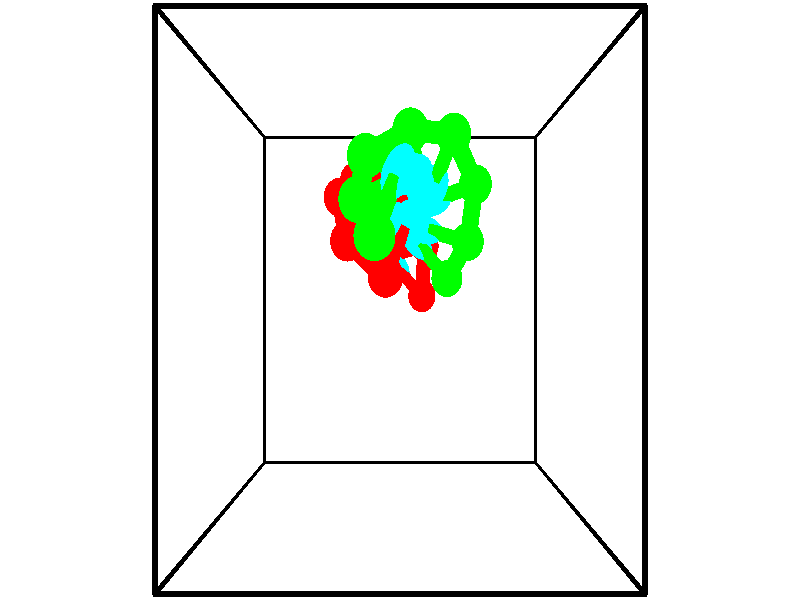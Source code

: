 // switches for output
#declare DRAW_BASES = 1; // possible values are 0, 1; only relevant for DNA ribbons
#declare DRAW_BASES_TYPE = 3; // possible values are 1, 2, 3; only relevant for DNA ribbons
#declare DRAW_FOG = 0; // set to 1 to enable fog

#include "colors.inc"

#include "transforms.inc"
background { rgb <1, 1, 1>}

#default {
   normal{
       ripples 0.25
       frequency 0.20
       turbulence 0.2
       lambda 5
   }
	finish {
		phong 0.1
		phong_size 40.
	}
}

// original window dimensions: 1024x640


// camera settings

camera {
	sky <-0, 1, 0>
	up <-0, 1, 0>
	right 1.6 * <1, 0, 0>
	location <2.5, 2.5, 11.1562>
	look_at <2.5, 2.5, 2.5>
	direction <0, 0, -8.6562>
	angle 67.0682
}


# declare cpy_camera_pos = <2.5, 2.5, 11.1562>;
# if (DRAW_FOG = 1)
fog {
	fog_type 2
	up vnormalize(cpy_camera_pos)
	color rgbt<1,1,1,0.3>
	distance 1e-5
	fog_alt 3e-3
	fog_offset 4
}
# end


// LIGHTS

# declare lum = 6;
global_settings {
	ambient_light rgb lum * <0.05, 0.05, 0.05>
	max_trace_level 15
}# declare cpy_direct_light_amount = 0.25;
light_source
{	1000 * <-1, -1, 1>,
	rgb lum * cpy_direct_light_amount
	parallel
}

light_source
{	1000 * <1, 1, -1>,
	rgb lum * cpy_direct_light_amount
	parallel
}

// strand 0

// nucleotide -1

// particle -1
sphere {
	<2.902162, 2.562489, 0.047617> 0.250000
	pigment { color rgbt <1,0,0,0> }
	no_shadow
}
cylinder {
	<2.635078, 2.817581, -0.105988>,  <2.474828, 2.970636, -0.198150>, 0.100000
	pigment { color rgbt <1,0,0,0> }
	no_shadow
}
cylinder {
	<2.635078, 2.817581, -0.105988>,  <2.902162, 2.562489, 0.047617>, 0.100000
	pigment { color rgbt <1,0,0,0> }
	no_shadow
}

// particle -1
sphere {
	<2.635078, 2.817581, -0.105988> 0.100000
	pigment { color rgbt <1,0,0,0> }
	no_shadow
}
sphere {
	0, 1
	scale<0.080000,0.200000,0.300000>
	matrix <-0.272673, 0.270479, 0.923304,
		0.692686, 0.721208, -0.006710,
		-0.667710, 0.637730, -0.384011,
		2.434766, 3.008900, -0.221191>
	pigment { color rgbt <0,1,1,0> }
	no_shadow
}
cylinder {
	<2.948331, 3.314252, 0.218251>,  <2.902162, 2.562489, 0.047617>, 0.130000
	pigment { color rgbt <1,0,0,0> }
	no_shadow
}

// nucleotide -1

// particle -1
sphere {
	<2.948331, 3.314252, 0.218251> 0.250000
	pigment { color rgbt <1,0,0,0> }
	no_shadow
}
cylinder {
	<2.560539, 3.225044, 0.177513>,  <2.327864, 3.171520, 0.153071>, 0.100000
	pigment { color rgbt <1,0,0,0> }
	no_shadow
}
cylinder {
	<2.560539, 3.225044, 0.177513>,  <2.948331, 3.314252, 0.218251>, 0.100000
	pigment { color rgbt <1,0,0,0> }
	no_shadow
}

// particle -1
sphere {
	<2.560539, 3.225044, 0.177513> 0.100000
	pigment { color rgbt <1,0,0,0> }
	no_shadow
}
sphere {
	0, 1
	scale<0.080000,0.200000,0.300000>
	matrix <-0.197161, 0.462269, 0.864543,
		-0.145731, 0.858236, -0.492132,
		-0.969479, -0.223020, -0.101844,
		2.269696, 3.158138, 0.146960>
	pigment { color rgbt <0,1,1,0> }
	no_shadow
}
cylinder {
	<2.595630, 3.986888, 0.173471>,  <2.948331, 3.314252, 0.218251>, 0.130000
	pigment { color rgbt <1,0,0,0> }
	no_shadow
}

// nucleotide -1

// particle -1
sphere {
	<2.595630, 3.986888, 0.173471> 0.250000
	pigment { color rgbt <1,0,0,0> }
	no_shadow
}
cylinder {
	<2.401001, 3.670410, 0.321663>,  <2.284223, 3.480523, 0.410578>, 0.100000
	pigment { color rgbt <1,0,0,0> }
	no_shadow
}
cylinder {
	<2.401001, 3.670410, 0.321663>,  <2.595630, 3.986888, 0.173471>, 0.100000
	pigment { color rgbt <1,0,0,0> }
	no_shadow
}

// particle -1
sphere {
	<2.401001, 3.670410, 0.321663> 0.100000
	pigment { color rgbt <1,0,0,0> }
	no_shadow
}
sphere {
	0, 1
	scale<0.080000,0.200000,0.300000>
	matrix <-0.052013, 0.449549, 0.891740,
		-0.872090, 0.414627, -0.259891,
		-0.486573, -0.791196, 0.370481,
		2.255029, 3.433052, 0.432807>
	pigment { color rgbt <0,1,1,0> }
	no_shadow
}
cylinder {
	<2.080220, 4.250356, 0.636202>,  <2.595630, 3.986888, 0.173470>, 0.130000
	pigment { color rgbt <1,0,0,0> }
	no_shadow
}

// nucleotide -1

// particle -1
sphere {
	<2.080220, 4.250356, 0.636202> 0.250000
	pigment { color rgbt <1,0,0,0> }
	no_shadow
}
cylinder {
	<2.187424, 3.884087, 0.756012>,  <2.251746, 3.664325, 0.827898>, 0.100000
	pigment { color rgbt <1,0,0,0> }
	no_shadow
}
cylinder {
	<2.187424, 3.884087, 0.756012>,  <2.080220, 4.250356, 0.636202>, 0.100000
	pigment { color rgbt <1,0,0,0> }
	no_shadow
}

// particle -1
sphere {
	<2.187424, 3.884087, 0.756012> 0.100000
	pigment { color rgbt <1,0,0,0> }
	no_shadow
}
sphere {
	0, 1
	scale<0.080000,0.200000,0.300000>
	matrix <-0.183798, 0.256592, 0.948883,
		-0.945722, -0.309361, -0.099530,
		0.268008, -0.915673, 0.299525,
		2.267826, 3.609385, 0.845869>
	pigment { color rgbt <0,1,1,0> }
	no_shadow
}
cylinder {
	<1.770819, 4.122424, 1.297268>,  <2.080220, 4.250356, 0.636202>, 0.130000
	pigment { color rgbt <1,0,0,0> }
	no_shadow
}

// nucleotide -1

// particle -1
sphere {
	<1.770819, 4.122424, 1.297268> 0.250000
	pigment { color rgbt <1,0,0,0> }
	no_shadow
}
cylinder {
	<2.074432, 3.862823, 1.317932>,  <2.256600, 3.707063, 1.330331>, 0.100000
	pigment { color rgbt <1,0,0,0> }
	no_shadow
}
cylinder {
	<2.074432, 3.862823, 1.317932>,  <1.770819, 4.122424, 1.297268>, 0.100000
	pigment { color rgbt <1,0,0,0> }
	no_shadow
}

// particle -1
sphere {
	<2.074432, 3.862823, 1.317932> 0.100000
	pigment { color rgbt <1,0,0,0> }
	no_shadow
}
sphere {
	0, 1
	scale<0.080000,0.200000,0.300000>
	matrix <0.032614, 0.117154, 0.992578,
		-0.650236, -0.751714, 0.110090,
		0.759032, -0.649000, 0.051661,
		2.302142, 3.668123, 1.333430>
	pigment { color rgbt <0,1,1,0> }
	no_shadow
}
cylinder {
	<1.577131, 3.816377, 1.854537>,  <1.770819, 4.122424, 1.297268>, 0.130000
	pigment { color rgbt <1,0,0,0> }
	no_shadow
}

// nucleotide -1

// particle -1
sphere {
	<1.577131, 3.816377, 1.854537> 0.250000
	pigment { color rgbt <1,0,0,0> }
	no_shadow
}
cylinder {
	<1.947906, 3.673477, 1.808655>,  <2.170372, 3.587738, 1.781125>, 0.100000
	pigment { color rgbt <1,0,0,0> }
	no_shadow
}
cylinder {
	<1.947906, 3.673477, 1.808655>,  <1.577131, 3.816377, 1.854537>, 0.100000
	pigment { color rgbt <1,0,0,0> }
	no_shadow
}

// particle -1
sphere {
	<1.947906, 3.673477, 1.808655> 0.100000
	pigment { color rgbt <1,0,0,0> }
	no_shadow
}
sphere {
	0, 1
	scale<0.080000,0.200000,0.300000>
	matrix <0.087382, -0.091768, 0.991939,
		-0.364895, -0.929490, -0.053847,
		0.926939, -0.357249, -0.114707,
		2.225988, 3.566303, 1.774243>
	pigment { color rgbt <0,1,1,0> }
	no_shadow
}
cylinder {
	<1.725964, 3.221199, 2.296306>,  <1.577131, 3.816377, 1.854537>, 0.130000
	pigment { color rgbt <1,0,0,0> }
	no_shadow
}

// nucleotide -1

// particle -1
sphere {
	<1.725964, 3.221199, 2.296306> 0.250000
	pigment { color rgbt <1,0,0,0> }
	no_shadow
}
cylinder {
	<2.085800, 3.379776, 2.223015>,  <2.301702, 3.474922, 2.179040>, 0.100000
	pigment { color rgbt <1,0,0,0> }
	no_shadow
}
cylinder {
	<2.085800, 3.379776, 2.223015>,  <1.725964, 3.221199, 2.296306>, 0.100000
	pigment { color rgbt <1,0,0,0> }
	no_shadow
}

// particle -1
sphere {
	<2.085800, 3.379776, 2.223015> 0.100000
	pigment { color rgbt <1,0,0,0> }
	no_shadow
}
sphere {
	0, 1
	scale<0.080000,0.200000,0.300000>
	matrix <0.236229, -0.088820, 0.967630,
		0.367335, -0.913753, -0.173553,
		0.899589, 0.396443, -0.183228,
		2.355677, 3.498709, 2.168046>
	pigment { color rgbt <0,1,1,0> }
	no_shadow
}
cylinder {
	<2.296405, 2.776849, 2.691918>,  <1.725964, 3.221199, 2.296306>, 0.130000
	pigment { color rgbt <1,0,0,0> }
	no_shadow
}

// nucleotide -1

// particle -1
sphere {
	<2.296405, 2.776849, 2.691918> 0.250000
	pigment { color rgbt <1,0,0,0> }
	no_shadow
}
cylinder {
	<2.458168, 3.138054, 2.633919>,  <2.555226, 3.354777, 2.599119>, 0.100000
	pigment { color rgbt <1,0,0,0> }
	no_shadow
}
cylinder {
	<2.458168, 3.138054, 2.633919>,  <2.296405, 2.776849, 2.691918>, 0.100000
	pigment { color rgbt <1,0,0,0> }
	no_shadow
}

// particle -1
sphere {
	<2.458168, 3.138054, 2.633919> 0.100000
	pigment { color rgbt <1,0,0,0> }
	no_shadow
}
sphere {
	0, 1
	scale<0.080000,0.200000,0.300000>
	matrix <0.319375, 0.009124, 0.947584,
		0.857002, -0.429519, -0.284710,
		0.404408, 0.903011, -0.144998,
		2.579491, 3.408957, 2.590420>
	pigment { color rgbt <0,1,1,0> }
	no_shadow
}
// strand 1

// nucleotide -1

// particle -1
sphere {
	<2.196303, 3.136448, 3.965730> 0.250000
	pigment { color rgbt <0,1,0,0> }
	no_shadow
}
cylinder {
	<2.356705, 3.502792, 3.957787>,  <2.452946, 3.722599, 3.953020>, 0.100000
	pigment { color rgbt <0,1,0,0> }
	no_shadow
}
cylinder {
	<2.356705, 3.502792, 3.957787>,  <2.196303, 3.136448, 3.965730>, 0.100000
	pigment { color rgbt <0,1,0,0> }
	no_shadow
}

// particle -1
sphere {
	<2.356705, 3.502792, 3.957787> 0.100000
	pigment { color rgbt <0,1,0,0> }
	no_shadow
}
sphere {
	0, 1
	scale<0.080000,0.200000,0.300000>
	matrix <0.312269, -0.157041, -0.936924,
		-0.861210, 0.369510, -0.348969,
		0.401005, 0.915861, -0.019859,
		2.477006, 3.777551, 3.951829>
	pigment { color rgbt <0,1,1,0> }
	no_shadow
}
cylinder {
	<1.968265, 3.564036, 3.492273>,  <2.196303, 3.136448, 3.965730>, 0.130000
	pigment { color rgbt <0,1,0,0> }
	no_shadow
}

// nucleotide -1

// particle -1
sphere {
	<1.968265, 3.564036, 3.492273> 0.250000
	pigment { color rgbt <0,1,0,0> }
	no_shadow
}
cylinder {
	<2.337700, 3.703964, 3.555023>,  <2.559361, 3.787921, 3.592673>, 0.100000
	pigment { color rgbt <0,1,0,0> }
	no_shadow
}
cylinder {
	<2.337700, 3.703964, 3.555023>,  <1.968265, 3.564036, 3.492273>, 0.100000
	pigment { color rgbt <0,1,0,0> }
	no_shadow
}

// particle -1
sphere {
	<2.337700, 3.703964, 3.555023> 0.100000
	pigment { color rgbt <0,1,0,0> }
	no_shadow
}
sphere {
	0, 1
	scale<0.080000,0.200000,0.300000>
	matrix <0.126954, 0.107039, -0.986116,
		-0.361756, 0.930682, 0.054449,
		0.923588, 0.349821, 0.156876,
		2.614776, 3.808910, 3.602086>
	pigment { color rgbt <0,1,1,0> }
	no_shadow
}
cylinder {
	<2.040966, 4.105144, 3.087673>,  <1.968265, 3.564036, 3.492273>, 0.130000
	pigment { color rgbt <0,1,0,0> }
	no_shadow
}

// nucleotide -1

// particle -1
sphere {
	<2.040966, 4.105144, 3.087673> 0.250000
	pigment { color rgbt <0,1,0,0> }
	no_shadow
}
cylinder {
	<2.395782, 3.950790, 3.189064>,  <2.608672, 3.858178, 3.249898>, 0.100000
	pigment { color rgbt <0,1,0,0> }
	no_shadow
}
cylinder {
	<2.395782, 3.950790, 3.189064>,  <2.040966, 4.105144, 3.087673>, 0.100000
	pigment { color rgbt <0,1,0,0> }
	no_shadow
}

// particle -1
sphere {
	<2.395782, 3.950790, 3.189064> 0.100000
	pigment { color rgbt <0,1,0,0> }
	no_shadow
}
sphere {
	0, 1
	scale<0.080000,0.200000,0.300000>
	matrix <0.250670, -0.058516, -0.966303,
		0.387713, 0.920689, 0.044824,
		0.887042, -0.385884, 0.253477,
		2.661895, 3.835025, 3.265107>
	pigment { color rgbt <0,1,1,0> }
	no_shadow
}
cylinder {
	<2.642551, 4.445755, 2.865465>,  <2.040966, 4.105144, 3.087673>, 0.130000
	pigment { color rgbt <0,1,0,0> }
	no_shadow
}

// nucleotide -1

// particle -1
sphere {
	<2.642551, 4.445755, 2.865465> 0.250000
	pigment { color rgbt <0,1,0,0> }
	no_shadow
}
cylinder {
	<2.723152, 4.054291, 2.881561>,  <2.771513, 3.819412, 2.891219>, 0.100000
	pigment { color rgbt <0,1,0,0> }
	no_shadow
}
cylinder {
	<2.723152, 4.054291, 2.881561>,  <2.642551, 4.445755, 2.865465>, 0.100000
	pigment { color rgbt <0,1,0,0> }
	no_shadow
}

// particle -1
sphere {
	<2.723152, 4.054291, 2.881561> 0.100000
	pigment { color rgbt <0,1,0,0> }
	no_shadow
}
sphere {
	0, 1
	scale<0.080000,0.200000,0.300000>
	matrix <0.232892, 0.007967, -0.972470,
		0.951398, 0.205326, 0.229528,
		0.201502, -0.978661, 0.040240,
		2.783603, 3.760692, 2.893633>
	pigment { color rgbt <0,1,1,0> }
	no_shadow
}
cylinder {
	<3.266387, 4.475022, 2.523261>,  <2.642551, 4.445755, 2.865465>, 0.130000
	pigment { color rgbt <0,1,0,0> }
	no_shadow
}

// nucleotide -1

// particle -1
sphere {
	<3.266387, 4.475022, 2.523261> 0.250000
	pigment { color rgbt <0,1,0,0> }
	no_shadow
}
cylinder {
	<3.099121, 4.111710, 2.518135>,  <2.998761, 3.893722, 2.515060>, 0.100000
	pigment { color rgbt <0,1,0,0> }
	no_shadow
}
cylinder {
	<3.099121, 4.111710, 2.518135>,  <3.266387, 4.475022, 2.523261>, 0.100000
	pigment { color rgbt <0,1,0,0> }
	no_shadow
}

// particle -1
sphere {
	<3.099121, 4.111710, 2.518135> 0.100000
	pigment { color rgbt <0,1,0,0> }
	no_shadow
}
sphere {
	0, 1
	scale<0.080000,0.200000,0.300000>
	matrix <0.122474, -0.042397, -0.991566,
		0.900076, -0.416209, 0.128970,
		-0.418166, -0.908280, -0.012814,
		2.973671, 3.839226, 2.514291>
	pigment { color rgbt <0,1,1,0> }
	no_shadow
}
cylinder {
	<3.643741, 3.962823, 1.981530>,  <3.266387, 4.475022, 2.523261>, 0.130000
	pigment { color rgbt <0,1,0,0> }
	no_shadow
}

// nucleotide -1

// particle -1
sphere {
	<3.643741, 3.962823, 1.981530> 0.250000
	pigment { color rgbt <0,1,0,0> }
	no_shadow
}
cylinder {
	<3.267834, 3.836365, 2.033508>,  <3.042289, 3.760490, 2.064696>, 0.100000
	pigment { color rgbt <0,1,0,0> }
	no_shadow
}
cylinder {
	<3.267834, 3.836365, 2.033508>,  <3.643741, 3.962823, 1.981530>, 0.100000
	pigment { color rgbt <0,1,0,0> }
	no_shadow
}

// particle -1
sphere {
	<3.267834, 3.836365, 2.033508> 0.100000
	pigment { color rgbt <0,1,0,0> }
	no_shadow
}
sphere {
	0, 1
	scale<0.080000,0.200000,0.300000>
	matrix <-0.045296, -0.261634, -0.964104,
		0.338797, -0.911920, 0.231556,
		-0.939769, -0.316147, 0.129947,
		2.985903, 3.741521, 2.072492>
	pigment { color rgbt <0,1,1,0> }
	no_shadow
}
cylinder {
	<3.560362, 3.260425, 1.704747>,  <3.643741, 3.962823, 1.981530>, 0.130000
	pigment { color rgbt <0,1,0,0> }
	no_shadow
}

// nucleotide -1

// particle -1
sphere {
	<3.560362, 3.260425, 1.704747> 0.250000
	pigment { color rgbt <0,1,0,0> }
	no_shadow
}
cylinder {
	<3.170818, 3.351242, 1.707603>,  <2.937092, 3.405732, 1.709317>, 0.100000
	pigment { color rgbt <0,1,0,0> }
	no_shadow
}
cylinder {
	<3.170818, 3.351242, 1.707603>,  <3.560362, 3.260425, 1.704747>, 0.100000
	pigment { color rgbt <0,1,0,0> }
	no_shadow
}

// particle -1
sphere {
	<3.170818, 3.351242, 1.707603> 0.100000
	pigment { color rgbt <0,1,0,0> }
	no_shadow
}
sphere {
	0, 1
	scale<0.080000,0.200000,0.300000>
	matrix <-0.085979, -0.339326, -0.936731,
		-0.210254, -0.912858, 0.349976,
		-0.973859, 0.227042, 0.007142,
		2.878661, 3.419355, 1.709746>
	pigment { color rgbt <0,1,1,0> }
	no_shadow
}
cylinder {
	<3.259244, 2.788456, 1.390231>,  <3.560362, 3.260425, 1.704747>, 0.130000
	pigment { color rgbt <0,1,0,0> }
	no_shadow
}

// nucleotide -1

// particle -1
sphere {
	<3.259244, 2.788456, 1.390231> 0.250000
	pigment { color rgbt <0,1,0,0> }
	no_shadow
}
cylinder {
	<2.981113, 3.074036, 1.357254>,  <2.814235, 3.245384, 1.337468>, 0.100000
	pigment { color rgbt <0,1,0,0> }
	no_shadow
}
cylinder {
	<2.981113, 3.074036, 1.357254>,  <3.259244, 2.788456, 1.390231>, 0.100000
	pigment { color rgbt <0,1,0,0> }
	no_shadow
}

// particle -1
sphere {
	<2.981113, 3.074036, 1.357254> 0.100000
	pigment { color rgbt <0,1,0,0> }
	no_shadow
}
sphere {
	0, 1
	scale<0.080000,0.200000,0.300000>
	matrix <-0.247715, -0.345762, -0.905034,
		-0.674654, -0.608872, 0.417274,
		-0.695327, 0.713949, -0.082442,
		2.772515, 3.288220, 1.332521>
	pigment { color rgbt <0,1,1,0> }
	no_shadow
}
// box output
cylinder {
	<0.000000, 0.000000, 0.000000>,  <5.000000, 0.000000, 0.000000>, 0.025000
	pigment { color rgbt <0,0,0,0> }
	no_shadow
}
cylinder {
	<0.000000, 0.000000, 0.000000>,  <0.000000, 5.000000, 0.000000>, 0.025000
	pigment { color rgbt <0,0,0,0> }
	no_shadow
}
cylinder {
	<0.000000, 0.000000, 0.000000>,  <0.000000, 0.000000, 5.000000>, 0.025000
	pigment { color rgbt <0,0,0,0> }
	no_shadow
}
cylinder {
	<5.000000, 5.000000, 5.000000>,  <0.000000, 5.000000, 5.000000>, 0.025000
	pigment { color rgbt <0,0,0,0> }
	no_shadow
}
cylinder {
	<5.000000, 5.000000, 5.000000>,  <5.000000, 0.000000, 5.000000>, 0.025000
	pigment { color rgbt <0,0,0,0> }
	no_shadow
}
cylinder {
	<5.000000, 5.000000, 5.000000>,  <5.000000, 5.000000, 0.000000>, 0.025000
	pigment { color rgbt <0,0,0,0> }
	no_shadow
}
cylinder {
	<0.000000, 0.000000, 5.000000>,  <0.000000, 5.000000, 5.000000>, 0.025000
	pigment { color rgbt <0,0,0,0> }
	no_shadow
}
cylinder {
	<0.000000, 0.000000, 5.000000>,  <5.000000, 0.000000, 5.000000>, 0.025000
	pigment { color rgbt <0,0,0,0> }
	no_shadow
}
cylinder {
	<5.000000, 5.000000, 0.000000>,  <0.000000, 5.000000, 0.000000>, 0.025000
	pigment { color rgbt <0,0,0,0> }
	no_shadow
}
cylinder {
	<5.000000, 5.000000, 0.000000>,  <5.000000, 0.000000, 0.000000>, 0.025000
	pigment { color rgbt <0,0,0,0> }
	no_shadow
}
cylinder {
	<5.000000, 0.000000, 5.000000>,  <5.000000, 0.000000, 0.000000>, 0.025000
	pigment { color rgbt <0,0,0,0> }
	no_shadow
}
cylinder {
	<0.000000, 5.000000, 0.000000>,  <0.000000, 5.000000, 5.000000>, 0.025000
	pigment { color rgbt <0,0,0,0> }
	no_shadow
}
// end of box output
